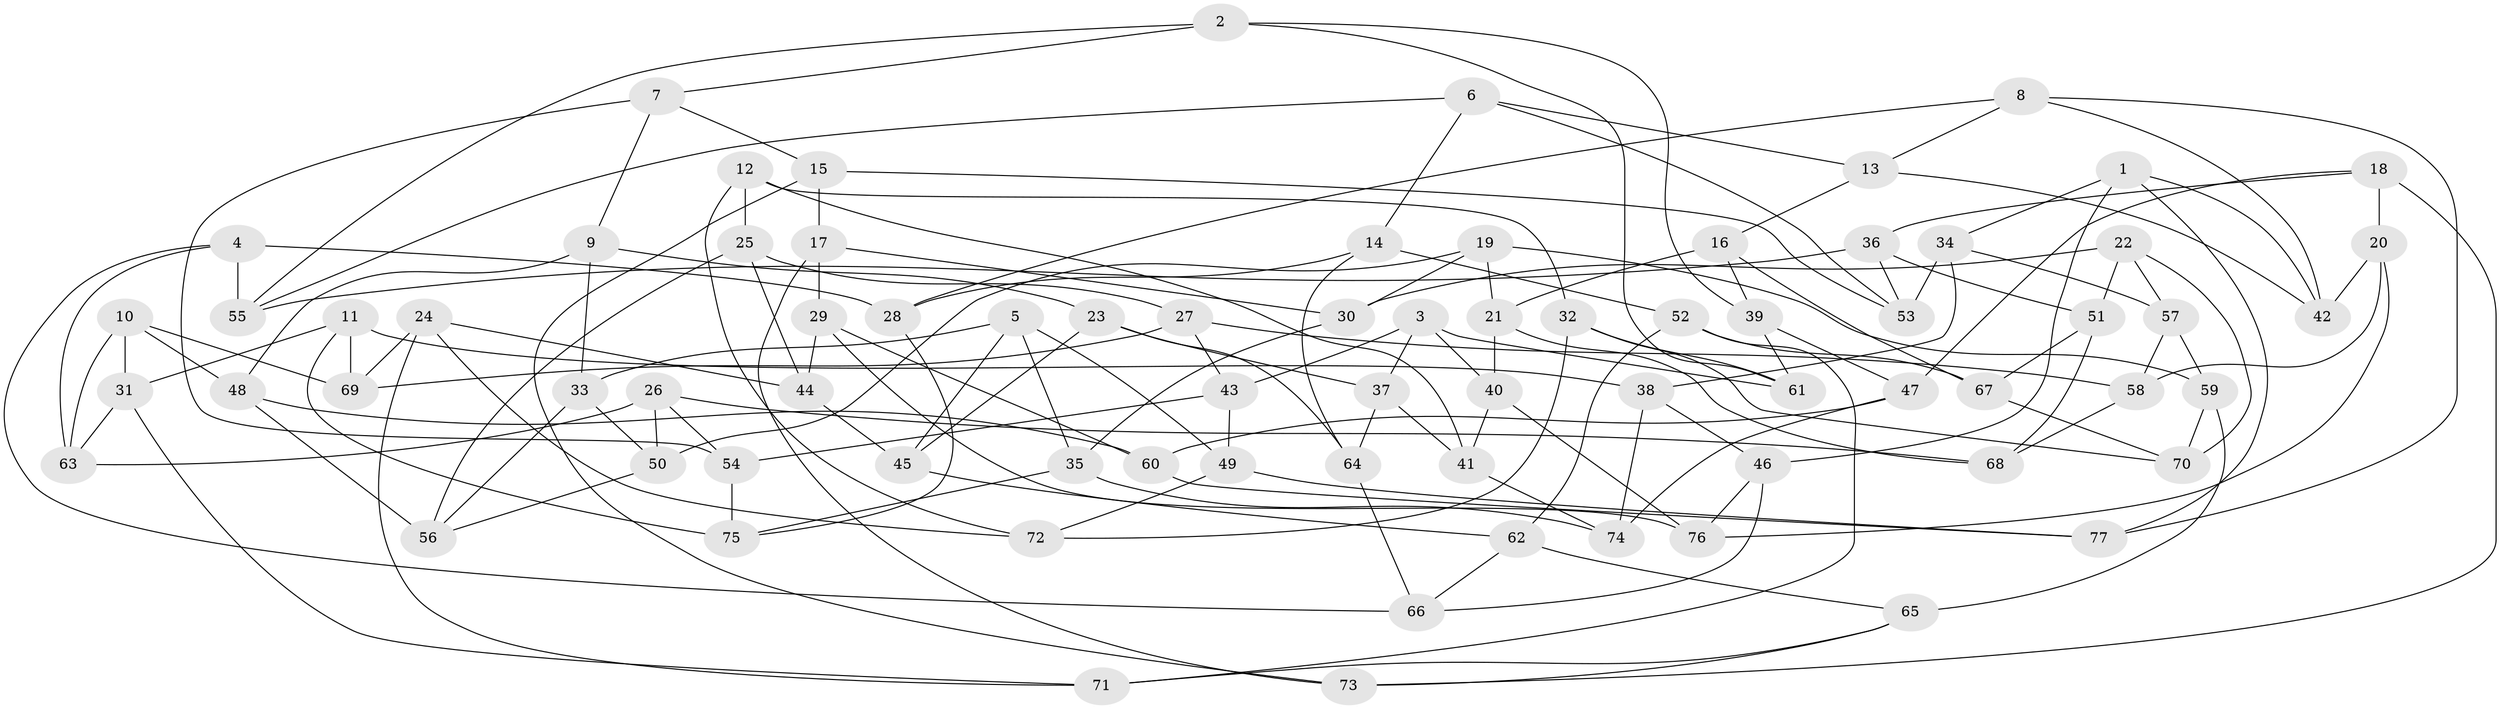 // Generated by graph-tools (version 1.1) at 2025/50/03/09/25 03:50:48]
// undirected, 77 vertices, 154 edges
graph export_dot {
graph [start="1"]
  node [color=gray90,style=filled];
  1;
  2;
  3;
  4;
  5;
  6;
  7;
  8;
  9;
  10;
  11;
  12;
  13;
  14;
  15;
  16;
  17;
  18;
  19;
  20;
  21;
  22;
  23;
  24;
  25;
  26;
  27;
  28;
  29;
  30;
  31;
  32;
  33;
  34;
  35;
  36;
  37;
  38;
  39;
  40;
  41;
  42;
  43;
  44;
  45;
  46;
  47;
  48;
  49;
  50;
  51;
  52;
  53;
  54;
  55;
  56;
  57;
  58;
  59;
  60;
  61;
  62;
  63;
  64;
  65;
  66;
  67;
  68;
  69;
  70;
  71;
  72;
  73;
  74;
  75;
  76;
  77;
  1 -- 42;
  1 -- 46;
  1 -- 34;
  1 -- 77;
  2 -- 61;
  2 -- 39;
  2 -- 55;
  2 -- 7;
  3 -- 43;
  3 -- 37;
  3 -- 40;
  3 -- 61;
  4 -- 66;
  4 -- 28;
  4 -- 55;
  4 -- 63;
  5 -- 45;
  5 -- 49;
  5 -- 33;
  5 -- 35;
  6 -- 13;
  6 -- 53;
  6 -- 55;
  6 -- 14;
  7 -- 15;
  7 -- 9;
  7 -- 54;
  8 -- 42;
  8 -- 28;
  8 -- 13;
  8 -- 77;
  9 -- 48;
  9 -- 33;
  9 -- 23;
  10 -- 31;
  10 -- 69;
  10 -- 48;
  10 -- 63;
  11 -- 31;
  11 -- 75;
  11 -- 69;
  11 -- 38;
  12 -- 32;
  12 -- 41;
  12 -- 25;
  12 -- 72;
  13 -- 16;
  13 -- 42;
  14 -- 52;
  14 -- 64;
  14 -- 28;
  15 -- 73;
  15 -- 53;
  15 -- 17;
  16 -- 39;
  16 -- 21;
  16 -- 67;
  17 -- 29;
  17 -- 73;
  17 -- 30;
  18 -- 20;
  18 -- 36;
  18 -- 73;
  18 -- 47;
  19 -- 50;
  19 -- 30;
  19 -- 59;
  19 -- 21;
  20 -- 58;
  20 -- 76;
  20 -- 42;
  21 -- 68;
  21 -- 40;
  22 -- 57;
  22 -- 30;
  22 -- 51;
  22 -- 70;
  23 -- 45;
  23 -- 64;
  23 -- 37;
  24 -- 71;
  24 -- 72;
  24 -- 69;
  24 -- 44;
  25 -- 44;
  25 -- 56;
  25 -- 27;
  26 -- 54;
  26 -- 68;
  26 -- 63;
  26 -- 50;
  27 -- 58;
  27 -- 69;
  27 -- 43;
  28 -- 75;
  29 -- 44;
  29 -- 60;
  29 -- 76;
  30 -- 35;
  31 -- 63;
  31 -- 71;
  32 -- 72;
  32 -- 70;
  32 -- 61;
  33 -- 50;
  33 -- 56;
  34 -- 38;
  34 -- 57;
  34 -- 53;
  35 -- 75;
  35 -- 74;
  36 -- 53;
  36 -- 51;
  36 -- 55;
  37 -- 64;
  37 -- 41;
  38 -- 46;
  38 -- 74;
  39 -- 47;
  39 -- 61;
  40 -- 41;
  40 -- 76;
  41 -- 74;
  43 -- 49;
  43 -- 54;
  44 -- 45;
  45 -- 62;
  46 -- 66;
  46 -- 76;
  47 -- 60;
  47 -- 74;
  48 -- 60;
  48 -- 56;
  49 -- 77;
  49 -- 72;
  50 -- 56;
  51 -- 68;
  51 -- 67;
  52 -- 62;
  52 -- 71;
  52 -- 67;
  54 -- 75;
  57 -- 58;
  57 -- 59;
  58 -- 68;
  59 -- 70;
  59 -- 65;
  60 -- 77;
  62 -- 66;
  62 -- 65;
  64 -- 66;
  65 -- 73;
  65 -- 71;
  67 -- 70;
}

